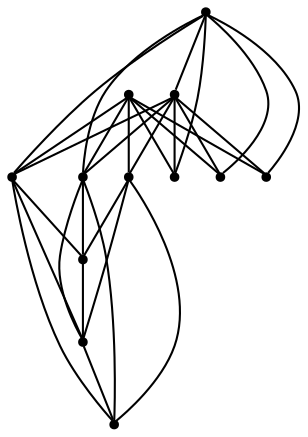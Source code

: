 graph {
  node [shape=point,comment="{\"directed\":false,\"doi\":\"10.1007/978-3-031-22203-0_22\",\"figure\":\"1 (1)\"}"]

  v0 [pos="1504.7731037454585,645.3158759840088"]
  v1 [pos="1454.7651372384607,695.3230229505257"]
  v2 [pos="1404.7571707314632,745.3305832366921"]
  v3 [pos="1404.7571707314635,578.6394044822199"]
  v4 [pos="1338.0798820554664,578.6394044822199"]
  v5 [pos="1371.4185263934648,378.6099899768534"]
  v6 [pos="1271.4025933794696,578.63940448222"]
  v7 [pos="1221.3946268724721,311.9335184750646"]
  v8 [pos="1371.4185263934648,311.9335184750646"]
  v9 [pos="1221.3946268724721,378.6099899768534"]
  v10 [pos="1371.418526393465,445.2864614786423"]
  v11 [pos="1221.3946268724721,445.2864614786423"]

  v1 -- v0 [id="-3",pos="1454.7651372384607,695.3230229505257 1504.7731037454585,645.3158759840088 1504.7731037454585,645.3158759840088 1504.7731037454585,645.3158759840088"]
  v3 -- v0 [id="-6",pos="1404.7571707314635,578.6394044822199 1504.7731037454585,645.3158759840088 1504.7731037454585,645.3158759840088 1504.7731037454585,645.3158759840088"]
  v3 -- v1 [id="-7",pos="1404.7571707314635,578.6394044822199 1454.7651372384607,695.3230229505257 1454.7651372384607,695.3230229505257 1454.7651372384607,695.3230229505257"]
  v3 -- v2 [id="-8",pos="1404.7571707314635,578.6394044822199 1404.7571707314632,745.3305832366921 1404.7571707314632,745.3305832366921 1404.7571707314632,745.3305832366921"]
  v2 -- v1 [id="-9",pos="1404.7571707314632,745.3305832366921 1454.7651372384607,695.3230229505257 1454.7651372384607,695.3230229505257 1454.7651372384607,695.3230229505257"]
  v4 -- v0 [id="-10",pos="1338.0798820554664,578.6394044822199 1504.7731037454585,645.3158759840088 1504.7731037454585,645.3158759840088 1504.7731037454585,645.3158759840088"]
  v4 -- v1 [id="-11",pos="1338.0798820554664,578.6394044822199 1454.7651372384607,695.3230229505257 1454.7651372384607,695.3230229505257 1454.7651372384607,695.3230229505257"]
  v4 -- v2 [id="-12",pos="1338.0798820554664,578.6394044822199 1404.7571707314632,745.3305832366921 1404.7571707314632,745.3305832366921 1404.7571707314632,745.3305832366921"]
  v6 -- v1 [id="-14",pos="1271.4025933794696,578.63940448222 1454.7651372384607,695.3230229505257 1454.7651372384607,695.3230229505257 1454.7651372384607,695.3230229505257"]
  v6 -- v0 [id="-15",pos="1271.4025933794696,578.63940448222 1504.7731037454585,645.3158759840088 1504.7731037454585,645.3158759840088 1504.7731037454585,645.3158759840088"]
  v6 -- v2 [id="-16",pos="1271.4025933794696,578.63940448222 1404.7571707314632,745.3305832366921 1404.7571707314632,745.3305832366921 1404.7571707314632,745.3305832366921"]
  v7 -- v5 [id="-17",pos="1221.3946268724721,311.9335184750646 1371.4185263934648,378.6099899768534 1371.4185263934648,378.6099899768534 1371.4185263934648,378.6099899768534"]
  v7 -- v8 [id="-18",pos="1221.3946268724721,311.9335184750646 1371.4185263934648,311.9335184750646 1371.4185263934648,311.9335184750646 1371.4185263934648,311.9335184750646"]
  v7 -- v3 [id="-19",pos="1221.3946268724721,311.9335184750646 1404.7571707314635,578.6394044822199 1404.7571707314635,578.6394044822199 1404.7571707314635,578.6394044822199"]
  v9 -- v6 [id="-20",pos="1221.3946268724721,378.6099899768534 1271.4025933794696,578.63940448222 1271.4025933794696,578.63940448222 1271.4025933794696,578.63940448222"]
  v7 -- v9 [id="-21",pos="1221.3946268724721,311.9335184750646 1221.3946268724721,378.6099899768534 1221.3946268724721,378.6099899768534 1221.3946268724721,378.6099899768534"]
  v7 -- v4 [id="-22",pos="1221.3946268724721,311.9335184750646 1338.0798820554664,578.6394044822199 1338.0798820554664,578.6394044822199 1338.0798820554664,578.6394044822199"]
  v7 -- v10 [id="-23",pos="1221.3946268724721,311.9335184750646 1371.418526393465,445.2864614786423 1371.418526393465,445.2864614786423 1371.418526393465,445.2864614786423"]
  v9 -- v10 [id="-24",pos="1221.3946268724721,378.6099899768534 1371.418526393465,445.2864614786423 1371.418526393465,445.2864614786423 1371.418526393465,445.2864614786423"]
  v9 -- v5 [id="-25",pos="1221.3946268724721,378.6099899768534 1371.4185263934648,378.6099899768534 1371.4185263934648,378.6099899768534 1371.4185263934648,378.6099899768534"]
  v9 -- v3 [id="-26",pos="1221.3946268724721,378.6099899768534 1404.7571707314635,578.6394044822199 1404.7571707314635,578.6394044822199 1404.7571707314635,578.6394044822199"]
  v9 -- v8 [id="-28",pos="1221.3946268724721,378.6099899768534 1371.4185263934648,311.9335184750646 1371.4185263934648,311.9335184750646 1371.4185263934648,311.9335184750646"]
  v9 -- v4 [id="-29",pos="1221.3946268724721,378.6099899768534 1338.0798820554664,578.6394044822199 1338.0798820554664,578.6394044822199 1338.0798820554664,578.6394044822199"]
  v11 -- v10 [id="-30",pos="1221.3946268724721,445.2864614786423 1371.418526393465,445.2864614786423 1371.418526393465,445.2864614786423 1371.418526393465,445.2864614786423"]
  v11 -- v4 [id="-31",pos="1221.3946268724721,445.2864614786423 1338.0798820554664,578.6394044822199 1338.0798820554664,578.6394044822199 1338.0798820554664,578.6394044822199"]
  v11 -- v6 [id="-32",pos="1221.3946268724721,445.2864614786423 1271.4025933794696,578.63940448222 1271.4025933794696,578.63940448222 1271.4025933794696,578.63940448222"]
  v11 -- v3 [id="-33",pos="1221.3946268724721,445.2864614786423 1404.7571707314635,578.6394044822199 1404.7571707314635,578.6394044822199 1404.7571707314635,578.6394044822199"]
  v11 -- v5 [id="-34",pos="1221.3946268724721,445.2864614786423 1371.4185263934648,378.6099899768534 1371.4185263934648,378.6099899768534 1371.4185263934648,378.6099899768534"]
  v11 -- v8 [id="-35",pos="1221.3946268724721,445.2864614786423 1371.4185263934648,311.9335184750646 1371.4185263934648,311.9335184750646 1371.4185263934648,311.9335184750646"]
}